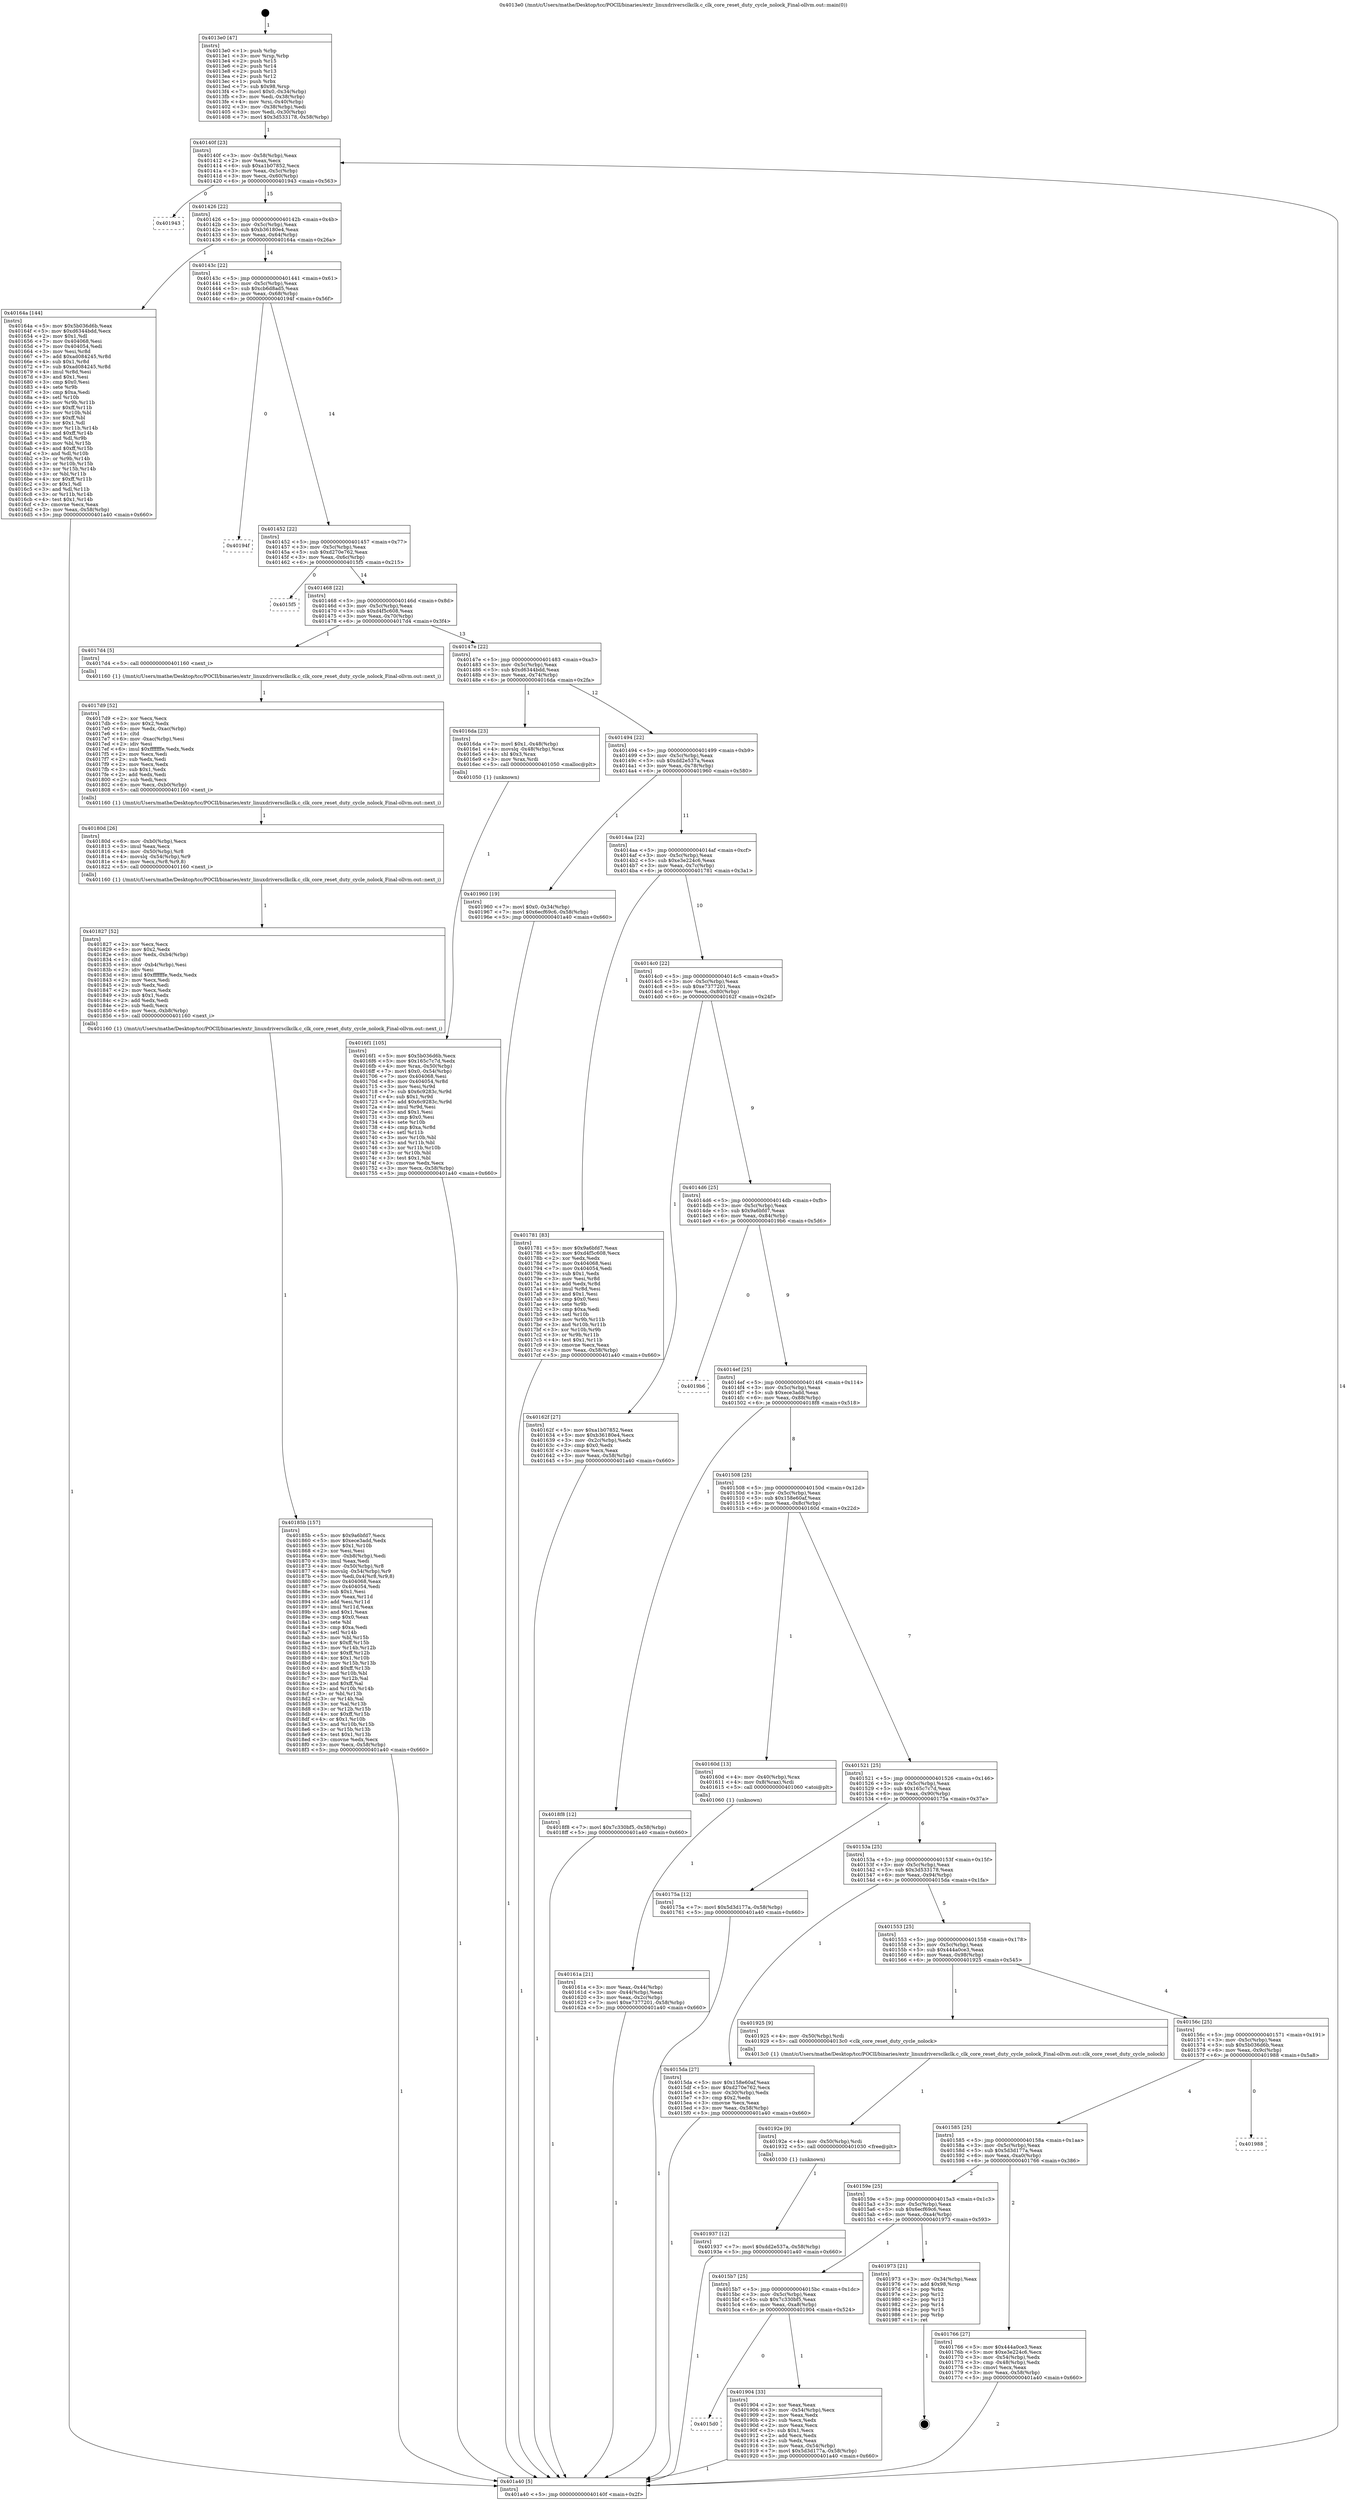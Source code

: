 digraph "0x4013e0" {
  label = "0x4013e0 (/mnt/c/Users/mathe/Desktop/tcc/POCII/binaries/extr_linuxdriversclkclk.c_clk_core_reset_duty_cycle_nolock_Final-ollvm.out::main(0))"
  labelloc = "t"
  node[shape=record]

  Entry [label="",width=0.3,height=0.3,shape=circle,fillcolor=black,style=filled]
  "0x40140f" [label="{
     0x40140f [23]\l
     | [instrs]\l
     &nbsp;&nbsp;0x40140f \<+3\>: mov -0x58(%rbp),%eax\l
     &nbsp;&nbsp;0x401412 \<+2\>: mov %eax,%ecx\l
     &nbsp;&nbsp;0x401414 \<+6\>: sub $0xa1b07852,%ecx\l
     &nbsp;&nbsp;0x40141a \<+3\>: mov %eax,-0x5c(%rbp)\l
     &nbsp;&nbsp;0x40141d \<+3\>: mov %ecx,-0x60(%rbp)\l
     &nbsp;&nbsp;0x401420 \<+6\>: je 0000000000401943 \<main+0x563\>\l
  }"]
  "0x401943" [label="{
     0x401943\l
  }", style=dashed]
  "0x401426" [label="{
     0x401426 [22]\l
     | [instrs]\l
     &nbsp;&nbsp;0x401426 \<+5\>: jmp 000000000040142b \<main+0x4b\>\l
     &nbsp;&nbsp;0x40142b \<+3\>: mov -0x5c(%rbp),%eax\l
     &nbsp;&nbsp;0x40142e \<+5\>: sub $0xb36180e4,%eax\l
     &nbsp;&nbsp;0x401433 \<+3\>: mov %eax,-0x64(%rbp)\l
     &nbsp;&nbsp;0x401436 \<+6\>: je 000000000040164a \<main+0x26a\>\l
  }"]
  Exit [label="",width=0.3,height=0.3,shape=circle,fillcolor=black,style=filled,peripheries=2]
  "0x40164a" [label="{
     0x40164a [144]\l
     | [instrs]\l
     &nbsp;&nbsp;0x40164a \<+5\>: mov $0x5b036d6b,%eax\l
     &nbsp;&nbsp;0x40164f \<+5\>: mov $0xd6344bdd,%ecx\l
     &nbsp;&nbsp;0x401654 \<+2\>: mov $0x1,%dl\l
     &nbsp;&nbsp;0x401656 \<+7\>: mov 0x404068,%esi\l
     &nbsp;&nbsp;0x40165d \<+7\>: mov 0x404054,%edi\l
     &nbsp;&nbsp;0x401664 \<+3\>: mov %esi,%r8d\l
     &nbsp;&nbsp;0x401667 \<+7\>: add $0xad084245,%r8d\l
     &nbsp;&nbsp;0x40166e \<+4\>: sub $0x1,%r8d\l
     &nbsp;&nbsp;0x401672 \<+7\>: sub $0xad084245,%r8d\l
     &nbsp;&nbsp;0x401679 \<+4\>: imul %r8d,%esi\l
     &nbsp;&nbsp;0x40167d \<+3\>: and $0x1,%esi\l
     &nbsp;&nbsp;0x401680 \<+3\>: cmp $0x0,%esi\l
     &nbsp;&nbsp;0x401683 \<+4\>: sete %r9b\l
     &nbsp;&nbsp;0x401687 \<+3\>: cmp $0xa,%edi\l
     &nbsp;&nbsp;0x40168a \<+4\>: setl %r10b\l
     &nbsp;&nbsp;0x40168e \<+3\>: mov %r9b,%r11b\l
     &nbsp;&nbsp;0x401691 \<+4\>: xor $0xff,%r11b\l
     &nbsp;&nbsp;0x401695 \<+3\>: mov %r10b,%bl\l
     &nbsp;&nbsp;0x401698 \<+3\>: xor $0xff,%bl\l
     &nbsp;&nbsp;0x40169b \<+3\>: xor $0x1,%dl\l
     &nbsp;&nbsp;0x40169e \<+3\>: mov %r11b,%r14b\l
     &nbsp;&nbsp;0x4016a1 \<+4\>: and $0xff,%r14b\l
     &nbsp;&nbsp;0x4016a5 \<+3\>: and %dl,%r9b\l
     &nbsp;&nbsp;0x4016a8 \<+3\>: mov %bl,%r15b\l
     &nbsp;&nbsp;0x4016ab \<+4\>: and $0xff,%r15b\l
     &nbsp;&nbsp;0x4016af \<+3\>: and %dl,%r10b\l
     &nbsp;&nbsp;0x4016b2 \<+3\>: or %r9b,%r14b\l
     &nbsp;&nbsp;0x4016b5 \<+3\>: or %r10b,%r15b\l
     &nbsp;&nbsp;0x4016b8 \<+3\>: xor %r15b,%r14b\l
     &nbsp;&nbsp;0x4016bb \<+3\>: or %bl,%r11b\l
     &nbsp;&nbsp;0x4016be \<+4\>: xor $0xff,%r11b\l
     &nbsp;&nbsp;0x4016c2 \<+3\>: or $0x1,%dl\l
     &nbsp;&nbsp;0x4016c5 \<+3\>: and %dl,%r11b\l
     &nbsp;&nbsp;0x4016c8 \<+3\>: or %r11b,%r14b\l
     &nbsp;&nbsp;0x4016cb \<+4\>: test $0x1,%r14b\l
     &nbsp;&nbsp;0x4016cf \<+3\>: cmovne %ecx,%eax\l
     &nbsp;&nbsp;0x4016d2 \<+3\>: mov %eax,-0x58(%rbp)\l
     &nbsp;&nbsp;0x4016d5 \<+5\>: jmp 0000000000401a40 \<main+0x660\>\l
  }"]
  "0x40143c" [label="{
     0x40143c [22]\l
     | [instrs]\l
     &nbsp;&nbsp;0x40143c \<+5\>: jmp 0000000000401441 \<main+0x61\>\l
     &nbsp;&nbsp;0x401441 \<+3\>: mov -0x5c(%rbp),%eax\l
     &nbsp;&nbsp;0x401444 \<+5\>: sub $0xcb6d8ad5,%eax\l
     &nbsp;&nbsp;0x401449 \<+3\>: mov %eax,-0x68(%rbp)\l
     &nbsp;&nbsp;0x40144c \<+6\>: je 000000000040194f \<main+0x56f\>\l
  }"]
  "0x401937" [label="{
     0x401937 [12]\l
     | [instrs]\l
     &nbsp;&nbsp;0x401937 \<+7\>: movl $0xdd2e537a,-0x58(%rbp)\l
     &nbsp;&nbsp;0x40193e \<+5\>: jmp 0000000000401a40 \<main+0x660\>\l
  }"]
  "0x40194f" [label="{
     0x40194f\l
  }", style=dashed]
  "0x401452" [label="{
     0x401452 [22]\l
     | [instrs]\l
     &nbsp;&nbsp;0x401452 \<+5\>: jmp 0000000000401457 \<main+0x77\>\l
     &nbsp;&nbsp;0x401457 \<+3\>: mov -0x5c(%rbp),%eax\l
     &nbsp;&nbsp;0x40145a \<+5\>: sub $0xd270e762,%eax\l
     &nbsp;&nbsp;0x40145f \<+3\>: mov %eax,-0x6c(%rbp)\l
     &nbsp;&nbsp;0x401462 \<+6\>: je 00000000004015f5 \<main+0x215\>\l
  }"]
  "0x40192e" [label="{
     0x40192e [9]\l
     | [instrs]\l
     &nbsp;&nbsp;0x40192e \<+4\>: mov -0x50(%rbp),%rdi\l
     &nbsp;&nbsp;0x401932 \<+5\>: call 0000000000401030 \<free@plt\>\l
     | [calls]\l
     &nbsp;&nbsp;0x401030 \{1\} (unknown)\l
  }"]
  "0x4015f5" [label="{
     0x4015f5\l
  }", style=dashed]
  "0x401468" [label="{
     0x401468 [22]\l
     | [instrs]\l
     &nbsp;&nbsp;0x401468 \<+5\>: jmp 000000000040146d \<main+0x8d\>\l
     &nbsp;&nbsp;0x40146d \<+3\>: mov -0x5c(%rbp),%eax\l
     &nbsp;&nbsp;0x401470 \<+5\>: sub $0xd4f5c608,%eax\l
     &nbsp;&nbsp;0x401475 \<+3\>: mov %eax,-0x70(%rbp)\l
     &nbsp;&nbsp;0x401478 \<+6\>: je 00000000004017d4 \<main+0x3f4\>\l
  }"]
  "0x4015d0" [label="{
     0x4015d0\l
  }", style=dashed]
  "0x4017d4" [label="{
     0x4017d4 [5]\l
     | [instrs]\l
     &nbsp;&nbsp;0x4017d4 \<+5\>: call 0000000000401160 \<next_i\>\l
     | [calls]\l
     &nbsp;&nbsp;0x401160 \{1\} (/mnt/c/Users/mathe/Desktop/tcc/POCII/binaries/extr_linuxdriversclkclk.c_clk_core_reset_duty_cycle_nolock_Final-ollvm.out::next_i)\l
  }"]
  "0x40147e" [label="{
     0x40147e [22]\l
     | [instrs]\l
     &nbsp;&nbsp;0x40147e \<+5\>: jmp 0000000000401483 \<main+0xa3\>\l
     &nbsp;&nbsp;0x401483 \<+3\>: mov -0x5c(%rbp),%eax\l
     &nbsp;&nbsp;0x401486 \<+5\>: sub $0xd6344bdd,%eax\l
     &nbsp;&nbsp;0x40148b \<+3\>: mov %eax,-0x74(%rbp)\l
     &nbsp;&nbsp;0x40148e \<+6\>: je 00000000004016da \<main+0x2fa\>\l
  }"]
  "0x401904" [label="{
     0x401904 [33]\l
     | [instrs]\l
     &nbsp;&nbsp;0x401904 \<+2\>: xor %eax,%eax\l
     &nbsp;&nbsp;0x401906 \<+3\>: mov -0x54(%rbp),%ecx\l
     &nbsp;&nbsp;0x401909 \<+2\>: mov %eax,%edx\l
     &nbsp;&nbsp;0x40190b \<+2\>: sub %ecx,%edx\l
     &nbsp;&nbsp;0x40190d \<+2\>: mov %eax,%ecx\l
     &nbsp;&nbsp;0x40190f \<+3\>: sub $0x1,%ecx\l
     &nbsp;&nbsp;0x401912 \<+2\>: add %ecx,%edx\l
     &nbsp;&nbsp;0x401914 \<+2\>: sub %edx,%eax\l
     &nbsp;&nbsp;0x401916 \<+3\>: mov %eax,-0x54(%rbp)\l
     &nbsp;&nbsp;0x401919 \<+7\>: movl $0x5d3d177a,-0x58(%rbp)\l
     &nbsp;&nbsp;0x401920 \<+5\>: jmp 0000000000401a40 \<main+0x660\>\l
  }"]
  "0x4016da" [label="{
     0x4016da [23]\l
     | [instrs]\l
     &nbsp;&nbsp;0x4016da \<+7\>: movl $0x1,-0x48(%rbp)\l
     &nbsp;&nbsp;0x4016e1 \<+4\>: movslq -0x48(%rbp),%rax\l
     &nbsp;&nbsp;0x4016e5 \<+4\>: shl $0x3,%rax\l
     &nbsp;&nbsp;0x4016e9 \<+3\>: mov %rax,%rdi\l
     &nbsp;&nbsp;0x4016ec \<+5\>: call 0000000000401050 \<malloc@plt\>\l
     | [calls]\l
     &nbsp;&nbsp;0x401050 \{1\} (unknown)\l
  }"]
  "0x401494" [label="{
     0x401494 [22]\l
     | [instrs]\l
     &nbsp;&nbsp;0x401494 \<+5\>: jmp 0000000000401499 \<main+0xb9\>\l
     &nbsp;&nbsp;0x401499 \<+3\>: mov -0x5c(%rbp),%eax\l
     &nbsp;&nbsp;0x40149c \<+5\>: sub $0xdd2e537a,%eax\l
     &nbsp;&nbsp;0x4014a1 \<+3\>: mov %eax,-0x78(%rbp)\l
     &nbsp;&nbsp;0x4014a4 \<+6\>: je 0000000000401960 \<main+0x580\>\l
  }"]
  "0x4015b7" [label="{
     0x4015b7 [25]\l
     | [instrs]\l
     &nbsp;&nbsp;0x4015b7 \<+5\>: jmp 00000000004015bc \<main+0x1dc\>\l
     &nbsp;&nbsp;0x4015bc \<+3\>: mov -0x5c(%rbp),%eax\l
     &nbsp;&nbsp;0x4015bf \<+5\>: sub $0x7c330bf5,%eax\l
     &nbsp;&nbsp;0x4015c4 \<+6\>: mov %eax,-0xa8(%rbp)\l
     &nbsp;&nbsp;0x4015ca \<+6\>: je 0000000000401904 \<main+0x524\>\l
  }"]
  "0x401960" [label="{
     0x401960 [19]\l
     | [instrs]\l
     &nbsp;&nbsp;0x401960 \<+7\>: movl $0x0,-0x34(%rbp)\l
     &nbsp;&nbsp;0x401967 \<+7\>: movl $0x6ecf69c6,-0x58(%rbp)\l
     &nbsp;&nbsp;0x40196e \<+5\>: jmp 0000000000401a40 \<main+0x660\>\l
  }"]
  "0x4014aa" [label="{
     0x4014aa [22]\l
     | [instrs]\l
     &nbsp;&nbsp;0x4014aa \<+5\>: jmp 00000000004014af \<main+0xcf\>\l
     &nbsp;&nbsp;0x4014af \<+3\>: mov -0x5c(%rbp),%eax\l
     &nbsp;&nbsp;0x4014b2 \<+5\>: sub $0xe3e224c6,%eax\l
     &nbsp;&nbsp;0x4014b7 \<+3\>: mov %eax,-0x7c(%rbp)\l
     &nbsp;&nbsp;0x4014ba \<+6\>: je 0000000000401781 \<main+0x3a1\>\l
  }"]
  "0x401973" [label="{
     0x401973 [21]\l
     | [instrs]\l
     &nbsp;&nbsp;0x401973 \<+3\>: mov -0x34(%rbp),%eax\l
     &nbsp;&nbsp;0x401976 \<+7\>: add $0x98,%rsp\l
     &nbsp;&nbsp;0x40197d \<+1\>: pop %rbx\l
     &nbsp;&nbsp;0x40197e \<+2\>: pop %r12\l
     &nbsp;&nbsp;0x401980 \<+2\>: pop %r13\l
     &nbsp;&nbsp;0x401982 \<+2\>: pop %r14\l
     &nbsp;&nbsp;0x401984 \<+2\>: pop %r15\l
     &nbsp;&nbsp;0x401986 \<+1\>: pop %rbp\l
     &nbsp;&nbsp;0x401987 \<+1\>: ret\l
  }"]
  "0x401781" [label="{
     0x401781 [83]\l
     | [instrs]\l
     &nbsp;&nbsp;0x401781 \<+5\>: mov $0x9a6bfd7,%eax\l
     &nbsp;&nbsp;0x401786 \<+5\>: mov $0xd4f5c608,%ecx\l
     &nbsp;&nbsp;0x40178b \<+2\>: xor %edx,%edx\l
     &nbsp;&nbsp;0x40178d \<+7\>: mov 0x404068,%esi\l
     &nbsp;&nbsp;0x401794 \<+7\>: mov 0x404054,%edi\l
     &nbsp;&nbsp;0x40179b \<+3\>: sub $0x1,%edx\l
     &nbsp;&nbsp;0x40179e \<+3\>: mov %esi,%r8d\l
     &nbsp;&nbsp;0x4017a1 \<+3\>: add %edx,%r8d\l
     &nbsp;&nbsp;0x4017a4 \<+4\>: imul %r8d,%esi\l
     &nbsp;&nbsp;0x4017a8 \<+3\>: and $0x1,%esi\l
     &nbsp;&nbsp;0x4017ab \<+3\>: cmp $0x0,%esi\l
     &nbsp;&nbsp;0x4017ae \<+4\>: sete %r9b\l
     &nbsp;&nbsp;0x4017b2 \<+3\>: cmp $0xa,%edi\l
     &nbsp;&nbsp;0x4017b5 \<+4\>: setl %r10b\l
     &nbsp;&nbsp;0x4017b9 \<+3\>: mov %r9b,%r11b\l
     &nbsp;&nbsp;0x4017bc \<+3\>: and %r10b,%r11b\l
     &nbsp;&nbsp;0x4017bf \<+3\>: xor %r10b,%r9b\l
     &nbsp;&nbsp;0x4017c2 \<+3\>: or %r9b,%r11b\l
     &nbsp;&nbsp;0x4017c5 \<+4\>: test $0x1,%r11b\l
     &nbsp;&nbsp;0x4017c9 \<+3\>: cmovne %ecx,%eax\l
     &nbsp;&nbsp;0x4017cc \<+3\>: mov %eax,-0x58(%rbp)\l
     &nbsp;&nbsp;0x4017cf \<+5\>: jmp 0000000000401a40 \<main+0x660\>\l
  }"]
  "0x4014c0" [label="{
     0x4014c0 [22]\l
     | [instrs]\l
     &nbsp;&nbsp;0x4014c0 \<+5\>: jmp 00000000004014c5 \<main+0xe5\>\l
     &nbsp;&nbsp;0x4014c5 \<+3\>: mov -0x5c(%rbp),%eax\l
     &nbsp;&nbsp;0x4014c8 \<+5\>: sub $0xe7377201,%eax\l
     &nbsp;&nbsp;0x4014cd \<+3\>: mov %eax,-0x80(%rbp)\l
     &nbsp;&nbsp;0x4014d0 \<+6\>: je 000000000040162f \<main+0x24f\>\l
  }"]
  "0x40185b" [label="{
     0x40185b [157]\l
     | [instrs]\l
     &nbsp;&nbsp;0x40185b \<+5\>: mov $0x9a6bfd7,%ecx\l
     &nbsp;&nbsp;0x401860 \<+5\>: mov $0xece3add,%edx\l
     &nbsp;&nbsp;0x401865 \<+3\>: mov $0x1,%r10b\l
     &nbsp;&nbsp;0x401868 \<+2\>: xor %esi,%esi\l
     &nbsp;&nbsp;0x40186a \<+6\>: mov -0xb8(%rbp),%edi\l
     &nbsp;&nbsp;0x401870 \<+3\>: imul %eax,%edi\l
     &nbsp;&nbsp;0x401873 \<+4\>: mov -0x50(%rbp),%r8\l
     &nbsp;&nbsp;0x401877 \<+4\>: movslq -0x54(%rbp),%r9\l
     &nbsp;&nbsp;0x40187b \<+5\>: mov %edi,0x4(%r8,%r9,8)\l
     &nbsp;&nbsp;0x401880 \<+7\>: mov 0x404068,%eax\l
     &nbsp;&nbsp;0x401887 \<+7\>: mov 0x404054,%edi\l
     &nbsp;&nbsp;0x40188e \<+3\>: sub $0x1,%esi\l
     &nbsp;&nbsp;0x401891 \<+3\>: mov %eax,%r11d\l
     &nbsp;&nbsp;0x401894 \<+3\>: add %esi,%r11d\l
     &nbsp;&nbsp;0x401897 \<+4\>: imul %r11d,%eax\l
     &nbsp;&nbsp;0x40189b \<+3\>: and $0x1,%eax\l
     &nbsp;&nbsp;0x40189e \<+3\>: cmp $0x0,%eax\l
     &nbsp;&nbsp;0x4018a1 \<+3\>: sete %bl\l
     &nbsp;&nbsp;0x4018a4 \<+3\>: cmp $0xa,%edi\l
     &nbsp;&nbsp;0x4018a7 \<+4\>: setl %r14b\l
     &nbsp;&nbsp;0x4018ab \<+3\>: mov %bl,%r15b\l
     &nbsp;&nbsp;0x4018ae \<+4\>: xor $0xff,%r15b\l
     &nbsp;&nbsp;0x4018b2 \<+3\>: mov %r14b,%r12b\l
     &nbsp;&nbsp;0x4018b5 \<+4\>: xor $0xff,%r12b\l
     &nbsp;&nbsp;0x4018b9 \<+4\>: xor $0x1,%r10b\l
     &nbsp;&nbsp;0x4018bd \<+3\>: mov %r15b,%r13b\l
     &nbsp;&nbsp;0x4018c0 \<+4\>: and $0xff,%r13b\l
     &nbsp;&nbsp;0x4018c4 \<+3\>: and %r10b,%bl\l
     &nbsp;&nbsp;0x4018c7 \<+3\>: mov %r12b,%al\l
     &nbsp;&nbsp;0x4018ca \<+2\>: and $0xff,%al\l
     &nbsp;&nbsp;0x4018cc \<+3\>: and %r10b,%r14b\l
     &nbsp;&nbsp;0x4018cf \<+3\>: or %bl,%r13b\l
     &nbsp;&nbsp;0x4018d2 \<+3\>: or %r14b,%al\l
     &nbsp;&nbsp;0x4018d5 \<+3\>: xor %al,%r13b\l
     &nbsp;&nbsp;0x4018d8 \<+3\>: or %r12b,%r15b\l
     &nbsp;&nbsp;0x4018db \<+4\>: xor $0xff,%r15b\l
     &nbsp;&nbsp;0x4018df \<+4\>: or $0x1,%r10b\l
     &nbsp;&nbsp;0x4018e3 \<+3\>: and %r10b,%r15b\l
     &nbsp;&nbsp;0x4018e6 \<+3\>: or %r15b,%r13b\l
     &nbsp;&nbsp;0x4018e9 \<+4\>: test $0x1,%r13b\l
     &nbsp;&nbsp;0x4018ed \<+3\>: cmovne %edx,%ecx\l
     &nbsp;&nbsp;0x4018f0 \<+3\>: mov %ecx,-0x58(%rbp)\l
     &nbsp;&nbsp;0x4018f3 \<+5\>: jmp 0000000000401a40 \<main+0x660\>\l
  }"]
  "0x40162f" [label="{
     0x40162f [27]\l
     | [instrs]\l
     &nbsp;&nbsp;0x40162f \<+5\>: mov $0xa1b07852,%eax\l
     &nbsp;&nbsp;0x401634 \<+5\>: mov $0xb36180e4,%ecx\l
     &nbsp;&nbsp;0x401639 \<+3\>: mov -0x2c(%rbp),%edx\l
     &nbsp;&nbsp;0x40163c \<+3\>: cmp $0x0,%edx\l
     &nbsp;&nbsp;0x40163f \<+3\>: cmove %ecx,%eax\l
     &nbsp;&nbsp;0x401642 \<+3\>: mov %eax,-0x58(%rbp)\l
     &nbsp;&nbsp;0x401645 \<+5\>: jmp 0000000000401a40 \<main+0x660\>\l
  }"]
  "0x4014d6" [label="{
     0x4014d6 [25]\l
     | [instrs]\l
     &nbsp;&nbsp;0x4014d6 \<+5\>: jmp 00000000004014db \<main+0xfb\>\l
     &nbsp;&nbsp;0x4014db \<+3\>: mov -0x5c(%rbp),%eax\l
     &nbsp;&nbsp;0x4014de \<+5\>: sub $0x9a6bfd7,%eax\l
     &nbsp;&nbsp;0x4014e3 \<+6\>: mov %eax,-0x84(%rbp)\l
     &nbsp;&nbsp;0x4014e9 \<+6\>: je 00000000004019b6 \<main+0x5d6\>\l
  }"]
  "0x401827" [label="{
     0x401827 [52]\l
     | [instrs]\l
     &nbsp;&nbsp;0x401827 \<+2\>: xor %ecx,%ecx\l
     &nbsp;&nbsp;0x401829 \<+5\>: mov $0x2,%edx\l
     &nbsp;&nbsp;0x40182e \<+6\>: mov %edx,-0xb4(%rbp)\l
     &nbsp;&nbsp;0x401834 \<+1\>: cltd\l
     &nbsp;&nbsp;0x401835 \<+6\>: mov -0xb4(%rbp),%esi\l
     &nbsp;&nbsp;0x40183b \<+2\>: idiv %esi\l
     &nbsp;&nbsp;0x40183d \<+6\>: imul $0xfffffffe,%edx,%edx\l
     &nbsp;&nbsp;0x401843 \<+2\>: mov %ecx,%edi\l
     &nbsp;&nbsp;0x401845 \<+2\>: sub %edx,%edi\l
     &nbsp;&nbsp;0x401847 \<+2\>: mov %ecx,%edx\l
     &nbsp;&nbsp;0x401849 \<+3\>: sub $0x1,%edx\l
     &nbsp;&nbsp;0x40184c \<+2\>: add %edx,%edi\l
     &nbsp;&nbsp;0x40184e \<+2\>: sub %edi,%ecx\l
     &nbsp;&nbsp;0x401850 \<+6\>: mov %ecx,-0xb8(%rbp)\l
     &nbsp;&nbsp;0x401856 \<+5\>: call 0000000000401160 \<next_i\>\l
     | [calls]\l
     &nbsp;&nbsp;0x401160 \{1\} (/mnt/c/Users/mathe/Desktop/tcc/POCII/binaries/extr_linuxdriversclkclk.c_clk_core_reset_duty_cycle_nolock_Final-ollvm.out::next_i)\l
  }"]
  "0x4019b6" [label="{
     0x4019b6\l
  }", style=dashed]
  "0x4014ef" [label="{
     0x4014ef [25]\l
     | [instrs]\l
     &nbsp;&nbsp;0x4014ef \<+5\>: jmp 00000000004014f4 \<main+0x114\>\l
     &nbsp;&nbsp;0x4014f4 \<+3\>: mov -0x5c(%rbp),%eax\l
     &nbsp;&nbsp;0x4014f7 \<+5\>: sub $0xece3add,%eax\l
     &nbsp;&nbsp;0x4014fc \<+6\>: mov %eax,-0x88(%rbp)\l
     &nbsp;&nbsp;0x401502 \<+6\>: je 00000000004018f8 \<main+0x518\>\l
  }"]
  "0x40180d" [label="{
     0x40180d [26]\l
     | [instrs]\l
     &nbsp;&nbsp;0x40180d \<+6\>: mov -0xb0(%rbp),%ecx\l
     &nbsp;&nbsp;0x401813 \<+3\>: imul %eax,%ecx\l
     &nbsp;&nbsp;0x401816 \<+4\>: mov -0x50(%rbp),%r8\l
     &nbsp;&nbsp;0x40181a \<+4\>: movslq -0x54(%rbp),%r9\l
     &nbsp;&nbsp;0x40181e \<+4\>: mov %ecx,(%r8,%r9,8)\l
     &nbsp;&nbsp;0x401822 \<+5\>: call 0000000000401160 \<next_i\>\l
     | [calls]\l
     &nbsp;&nbsp;0x401160 \{1\} (/mnt/c/Users/mathe/Desktop/tcc/POCII/binaries/extr_linuxdriversclkclk.c_clk_core_reset_duty_cycle_nolock_Final-ollvm.out::next_i)\l
  }"]
  "0x4018f8" [label="{
     0x4018f8 [12]\l
     | [instrs]\l
     &nbsp;&nbsp;0x4018f8 \<+7\>: movl $0x7c330bf5,-0x58(%rbp)\l
     &nbsp;&nbsp;0x4018ff \<+5\>: jmp 0000000000401a40 \<main+0x660\>\l
  }"]
  "0x401508" [label="{
     0x401508 [25]\l
     | [instrs]\l
     &nbsp;&nbsp;0x401508 \<+5\>: jmp 000000000040150d \<main+0x12d\>\l
     &nbsp;&nbsp;0x40150d \<+3\>: mov -0x5c(%rbp),%eax\l
     &nbsp;&nbsp;0x401510 \<+5\>: sub $0x158e60af,%eax\l
     &nbsp;&nbsp;0x401515 \<+6\>: mov %eax,-0x8c(%rbp)\l
     &nbsp;&nbsp;0x40151b \<+6\>: je 000000000040160d \<main+0x22d\>\l
  }"]
  "0x4017d9" [label="{
     0x4017d9 [52]\l
     | [instrs]\l
     &nbsp;&nbsp;0x4017d9 \<+2\>: xor %ecx,%ecx\l
     &nbsp;&nbsp;0x4017db \<+5\>: mov $0x2,%edx\l
     &nbsp;&nbsp;0x4017e0 \<+6\>: mov %edx,-0xac(%rbp)\l
     &nbsp;&nbsp;0x4017e6 \<+1\>: cltd\l
     &nbsp;&nbsp;0x4017e7 \<+6\>: mov -0xac(%rbp),%esi\l
     &nbsp;&nbsp;0x4017ed \<+2\>: idiv %esi\l
     &nbsp;&nbsp;0x4017ef \<+6\>: imul $0xfffffffe,%edx,%edx\l
     &nbsp;&nbsp;0x4017f5 \<+2\>: mov %ecx,%edi\l
     &nbsp;&nbsp;0x4017f7 \<+2\>: sub %edx,%edi\l
     &nbsp;&nbsp;0x4017f9 \<+2\>: mov %ecx,%edx\l
     &nbsp;&nbsp;0x4017fb \<+3\>: sub $0x1,%edx\l
     &nbsp;&nbsp;0x4017fe \<+2\>: add %edx,%edi\l
     &nbsp;&nbsp;0x401800 \<+2\>: sub %edi,%ecx\l
     &nbsp;&nbsp;0x401802 \<+6\>: mov %ecx,-0xb0(%rbp)\l
     &nbsp;&nbsp;0x401808 \<+5\>: call 0000000000401160 \<next_i\>\l
     | [calls]\l
     &nbsp;&nbsp;0x401160 \{1\} (/mnt/c/Users/mathe/Desktop/tcc/POCII/binaries/extr_linuxdriversclkclk.c_clk_core_reset_duty_cycle_nolock_Final-ollvm.out::next_i)\l
  }"]
  "0x40160d" [label="{
     0x40160d [13]\l
     | [instrs]\l
     &nbsp;&nbsp;0x40160d \<+4\>: mov -0x40(%rbp),%rax\l
     &nbsp;&nbsp;0x401611 \<+4\>: mov 0x8(%rax),%rdi\l
     &nbsp;&nbsp;0x401615 \<+5\>: call 0000000000401060 \<atoi@plt\>\l
     | [calls]\l
     &nbsp;&nbsp;0x401060 \{1\} (unknown)\l
  }"]
  "0x401521" [label="{
     0x401521 [25]\l
     | [instrs]\l
     &nbsp;&nbsp;0x401521 \<+5\>: jmp 0000000000401526 \<main+0x146\>\l
     &nbsp;&nbsp;0x401526 \<+3\>: mov -0x5c(%rbp),%eax\l
     &nbsp;&nbsp;0x401529 \<+5\>: sub $0x165c7c7d,%eax\l
     &nbsp;&nbsp;0x40152e \<+6\>: mov %eax,-0x90(%rbp)\l
     &nbsp;&nbsp;0x401534 \<+6\>: je 000000000040175a \<main+0x37a\>\l
  }"]
  "0x40159e" [label="{
     0x40159e [25]\l
     | [instrs]\l
     &nbsp;&nbsp;0x40159e \<+5\>: jmp 00000000004015a3 \<main+0x1c3\>\l
     &nbsp;&nbsp;0x4015a3 \<+3\>: mov -0x5c(%rbp),%eax\l
     &nbsp;&nbsp;0x4015a6 \<+5\>: sub $0x6ecf69c6,%eax\l
     &nbsp;&nbsp;0x4015ab \<+6\>: mov %eax,-0xa4(%rbp)\l
     &nbsp;&nbsp;0x4015b1 \<+6\>: je 0000000000401973 \<main+0x593\>\l
  }"]
  "0x40175a" [label="{
     0x40175a [12]\l
     | [instrs]\l
     &nbsp;&nbsp;0x40175a \<+7\>: movl $0x5d3d177a,-0x58(%rbp)\l
     &nbsp;&nbsp;0x401761 \<+5\>: jmp 0000000000401a40 \<main+0x660\>\l
  }"]
  "0x40153a" [label="{
     0x40153a [25]\l
     | [instrs]\l
     &nbsp;&nbsp;0x40153a \<+5\>: jmp 000000000040153f \<main+0x15f\>\l
     &nbsp;&nbsp;0x40153f \<+3\>: mov -0x5c(%rbp),%eax\l
     &nbsp;&nbsp;0x401542 \<+5\>: sub $0x3d533178,%eax\l
     &nbsp;&nbsp;0x401547 \<+6\>: mov %eax,-0x94(%rbp)\l
     &nbsp;&nbsp;0x40154d \<+6\>: je 00000000004015da \<main+0x1fa\>\l
  }"]
  "0x401766" [label="{
     0x401766 [27]\l
     | [instrs]\l
     &nbsp;&nbsp;0x401766 \<+5\>: mov $0x444a0ce3,%eax\l
     &nbsp;&nbsp;0x40176b \<+5\>: mov $0xe3e224c6,%ecx\l
     &nbsp;&nbsp;0x401770 \<+3\>: mov -0x54(%rbp),%edx\l
     &nbsp;&nbsp;0x401773 \<+3\>: cmp -0x48(%rbp),%edx\l
     &nbsp;&nbsp;0x401776 \<+3\>: cmovl %ecx,%eax\l
     &nbsp;&nbsp;0x401779 \<+3\>: mov %eax,-0x58(%rbp)\l
     &nbsp;&nbsp;0x40177c \<+5\>: jmp 0000000000401a40 \<main+0x660\>\l
  }"]
  "0x4015da" [label="{
     0x4015da [27]\l
     | [instrs]\l
     &nbsp;&nbsp;0x4015da \<+5\>: mov $0x158e60af,%eax\l
     &nbsp;&nbsp;0x4015df \<+5\>: mov $0xd270e762,%ecx\l
     &nbsp;&nbsp;0x4015e4 \<+3\>: mov -0x30(%rbp),%edx\l
     &nbsp;&nbsp;0x4015e7 \<+3\>: cmp $0x2,%edx\l
     &nbsp;&nbsp;0x4015ea \<+3\>: cmovne %ecx,%eax\l
     &nbsp;&nbsp;0x4015ed \<+3\>: mov %eax,-0x58(%rbp)\l
     &nbsp;&nbsp;0x4015f0 \<+5\>: jmp 0000000000401a40 \<main+0x660\>\l
  }"]
  "0x401553" [label="{
     0x401553 [25]\l
     | [instrs]\l
     &nbsp;&nbsp;0x401553 \<+5\>: jmp 0000000000401558 \<main+0x178\>\l
     &nbsp;&nbsp;0x401558 \<+3\>: mov -0x5c(%rbp),%eax\l
     &nbsp;&nbsp;0x40155b \<+5\>: sub $0x444a0ce3,%eax\l
     &nbsp;&nbsp;0x401560 \<+6\>: mov %eax,-0x98(%rbp)\l
     &nbsp;&nbsp;0x401566 \<+6\>: je 0000000000401925 \<main+0x545\>\l
  }"]
  "0x401a40" [label="{
     0x401a40 [5]\l
     | [instrs]\l
     &nbsp;&nbsp;0x401a40 \<+5\>: jmp 000000000040140f \<main+0x2f\>\l
  }"]
  "0x4013e0" [label="{
     0x4013e0 [47]\l
     | [instrs]\l
     &nbsp;&nbsp;0x4013e0 \<+1\>: push %rbp\l
     &nbsp;&nbsp;0x4013e1 \<+3\>: mov %rsp,%rbp\l
     &nbsp;&nbsp;0x4013e4 \<+2\>: push %r15\l
     &nbsp;&nbsp;0x4013e6 \<+2\>: push %r14\l
     &nbsp;&nbsp;0x4013e8 \<+2\>: push %r13\l
     &nbsp;&nbsp;0x4013ea \<+2\>: push %r12\l
     &nbsp;&nbsp;0x4013ec \<+1\>: push %rbx\l
     &nbsp;&nbsp;0x4013ed \<+7\>: sub $0x98,%rsp\l
     &nbsp;&nbsp;0x4013f4 \<+7\>: movl $0x0,-0x34(%rbp)\l
     &nbsp;&nbsp;0x4013fb \<+3\>: mov %edi,-0x38(%rbp)\l
     &nbsp;&nbsp;0x4013fe \<+4\>: mov %rsi,-0x40(%rbp)\l
     &nbsp;&nbsp;0x401402 \<+3\>: mov -0x38(%rbp),%edi\l
     &nbsp;&nbsp;0x401405 \<+3\>: mov %edi,-0x30(%rbp)\l
     &nbsp;&nbsp;0x401408 \<+7\>: movl $0x3d533178,-0x58(%rbp)\l
  }"]
  "0x40161a" [label="{
     0x40161a [21]\l
     | [instrs]\l
     &nbsp;&nbsp;0x40161a \<+3\>: mov %eax,-0x44(%rbp)\l
     &nbsp;&nbsp;0x40161d \<+3\>: mov -0x44(%rbp),%eax\l
     &nbsp;&nbsp;0x401620 \<+3\>: mov %eax,-0x2c(%rbp)\l
     &nbsp;&nbsp;0x401623 \<+7\>: movl $0xe7377201,-0x58(%rbp)\l
     &nbsp;&nbsp;0x40162a \<+5\>: jmp 0000000000401a40 \<main+0x660\>\l
  }"]
  "0x4016f1" [label="{
     0x4016f1 [105]\l
     | [instrs]\l
     &nbsp;&nbsp;0x4016f1 \<+5\>: mov $0x5b036d6b,%ecx\l
     &nbsp;&nbsp;0x4016f6 \<+5\>: mov $0x165c7c7d,%edx\l
     &nbsp;&nbsp;0x4016fb \<+4\>: mov %rax,-0x50(%rbp)\l
     &nbsp;&nbsp;0x4016ff \<+7\>: movl $0x0,-0x54(%rbp)\l
     &nbsp;&nbsp;0x401706 \<+7\>: mov 0x404068,%esi\l
     &nbsp;&nbsp;0x40170d \<+8\>: mov 0x404054,%r8d\l
     &nbsp;&nbsp;0x401715 \<+3\>: mov %esi,%r9d\l
     &nbsp;&nbsp;0x401718 \<+7\>: sub $0x6c9283c,%r9d\l
     &nbsp;&nbsp;0x40171f \<+4\>: sub $0x1,%r9d\l
     &nbsp;&nbsp;0x401723 \<+7\>: add $0x6c9283c,%r9d\l
     &nbsp;&nbsp;0x40172a \<+4\>: imul %r9d,%esi\l
     &nbsp;&nbsp;0x40172e \<+3\>: and $0x1,%esi\l
     &nbsp;&nbsp;0x401731 \<+3\>: cmp $0x0,%esi\l
     &nbsp;&nbsp;0x401734 \<+4\>: sete %r10b\l
     &nbsp;&nbsp;0x401738 \<+4\>: cmp $0xa,%r8d\l
     &nbsp;&nbsp;0x40173c \<+4\>: setl %r11b\l
     &nbsp;&nbsp;0x401740 \<+3\>: mov %r10b,%bl\l
     &nbsp;&nbsp;0x401743 \<+3\>: and %r11b,%bl\l
     &nbsp;&nbsp;0x401746 \<+3\>: xor %r11b,%r10b\l
     &nbsp;&nbsp;0x401749 \<+3\>: or %r10b,%bl\l
     &nbsp;&nbsp;0x40174c \<+3\>: test $0x1,%bl\l
     &nbsp;&nbsp;0x40174f \<+3\>: cmovne %edx,%ecx\l
     &nbsp;&nbsp;0x401752 \<+3\>: mov %ecx,-0x58(%rbp)\l
     &nbsp;&nbsp;0x401755 \<+5\>: jmp 0000000000401a40 \<main+0x660\>\l
  }"]
  "0x401585" [label="{
     0x401585 [25]\l
     | [instrs]\l
     &nbsp;&nbsp;0x401585 \<+5\>: jmp 000000000040158a \<main+0x1aa\>\l
     &nbsp;&nbsp;0x40158a \<+3\>: mov -0x5c(%rbp),%eax\l
     &nbsp;&nbsp;0x40158d \<+5\>: sub $0x5d3d177a,%eax\l
     &nbsp;&nbsp;0x401592 \<+6\>: mov %eax,-0xa0(%rbp)\l
     &nbsp;&nbsp;0x401598 \<+6\>: je 0000000000401766 \<main+0x386\>\l
  }"]
  "0x401925" [label="{
     0x401925 [9]\l
     | [instrs]\l
     &nbsp;&nbsp;0x401925 \<+4\>: mov -0x50(%rbp),%rdi\l
     &nbsp;&nbsp;0x401929 \<+5\>: call 00000000004013c0 \<clk_core_reset_duty_cycle_nolock\>\l
     | [calls]\l
     &nbsp;&nbsp;0x4013c0 \{1\} (/mnt/c/Users/mathe/Desktop/tcc/POCII/binaries/extr_linuxdriversclkclk.c_clk_core_reset_duty_cycle_nolock_Final-ollvm.out::clk_core_reset_duty_cycle_nolock)\l
  }"]
  "0x40156c" [label="{
     0x40156c [25]\l
     | [instrs]\l
     &nbsp;&nbsp;0x40156c \<+5\>: jmp 0000000000401571 \<main+0x191\>\l
     &nbsp;&nbsp;0x401571 \<+3\>: mov -0x5c(%rbp),%eax\l
     &nbsp;&nbsp;0x401574 \<+5\>: sub $0x5b036d6b,%eax\l
     &nbsp;&nbsp;0x401579 \<+6\>: mov %eax,-0x9c(%rbp)\l
     &nbsp;&nbsp;0x40157f \<+6\>: je 0000000000401988 \<main+0x5a8\>\l
  }"]
  "0x401988" [label="{
     0x401988\l
  }", style=dashed]
  Entry -> "0x4013e0" [label=" 1"]
  "0x40140f" -> "0x401943" [label=" 0"]
  "0x40140f" -> "0x401426" [label=" 15"]
  "0x401973" -> Exit [label=" 1"]
  "0x401426" -> "0x40164a" [label=" 1"]
  "0x401426" -> "0x40143c" [label=" 14"]
  "0x401960" -> "0x401a40" [label=" 1"]
  "0x40143c" -> "0x40194f" [label=" 0"]
  "0x40143c" -> "0x401452" [label=" 14"]
  "0x401937" -> "0x401a40" [label=" 1"]
  "0x401452" -> "0x4015f5" [label=" 0"]
  "0x401452" -> "0x401468" [label=" 14"]
  "0x40192e" -> "0x401937" [label=" 1"]
  "0x401468" -> "0x4017d4" [label=" 1"]
  "0x401468" -> "0x40147e" [label=" 13"]
  "0x401925" -> "0x40192e" [label=" 1"]
  "0x40147e" -> "0x4016da" [label=" 1"]
  "0x40147e" -> "0x401494" [label=" 12"]
  "0x401904" -> "0x401a40" [label=" 1"]
  "0x401494" -> "0x401960" [label=" 1"]
  "0x401494" -> "0x4014aa" [label=" 11"]
  "0x4015b7" -> "0x401904" [label=" 1"]
  "0x4014aa" -> "0x401781" [label=" 1"]
  "0x4014aa" -> "0x4014c0" [label=" 10"]
  "0x4015b7" -> "0x4015d0" [label=" 0"]
  "0x4014c0" -> "0x40162f" [label=" 1"]
  "0x4014c0" -> "0x4014d6" [label=" 9"]
  "0x40159e" -> "0x401973" [label=" 1"]
  "0x4014d6" -> "0x4019b6" [label=" 0"]
  "0x4014d6" -> "0x4014ef" [label=" 9"]
  "0x40159e" -> "0x4015b7" [label=" 1"]
  "0x4014ef" -> "0x4018f8" [label=" 1"]
  "0x4014ef" -> "0x401508" [label=" 8"]
  "0x4018f8" -> "0x401a40" [label=" 1"]
  "0x401508" -> "0x40160d" [label=" 1"]
  "0x401508" -> "0x401521" [label=" 7"]
  "0x40185b" -> "0x401a40" [label=" 1"]
  "0x401521" -> "0x40175a" [label=" 1"]
  "0x401521" -> "0x40153a" [label=" 6"]
  "0x401827" -> "0x40185b" [label=" 1"]
  "0x40153a" -> "0x4015da" [label=" 1"]
  "0x40153a" -> "0x401553" [label=" 5"]
  "0x4015da" -> "0x401a40" [label=" 1"]
  "0x4013e0" -> "0x40140f" [label=" 1"]
  "0x401a40" -> "0x40140f" [label=" 14"]
  "0x40160d" -> "0x40161a" [label=" 1"]
  "0x40161a" -> "0x401a40" [label=" 1"]
  "0x40162f" -> "0x401a40" [label=" 1"]
  "0x40164a" -> "0x401a40" [label=" 1"]
  "0x4016da" -> "0x4016f1" [label=" 1"]
  "0x4016f1" -> "0x401a40" [label=" 1"]
  "0x40175a" -> "0x401a40" [label=" 1"]
  "0x40180d" -> "0x401827" [label=" 1"]
  "0x401553" -> "0x401925" [label=" 1"]
  "0x401553" -> "0x40156c" [label=" 4"]
  "0x4017d4" -> "0x4017d9" [label=" 1"]
  "0x40156c" -> "0x401988" [label=" 0"]
  "0x40156c" -> "0x401585" [label=" 4"]
  "0x4017d9" -> "0x40180d" [label=" 1"]
  "0x401585" -> "0x401766" [label=" 2"]
  "0x401585" -> "0x40159e" [label=" 2"]
  "0x401766" -> "0x401a40" [label=" 2"]
  "0x401781" -> "0x401a40" [label=" 1"]
}

